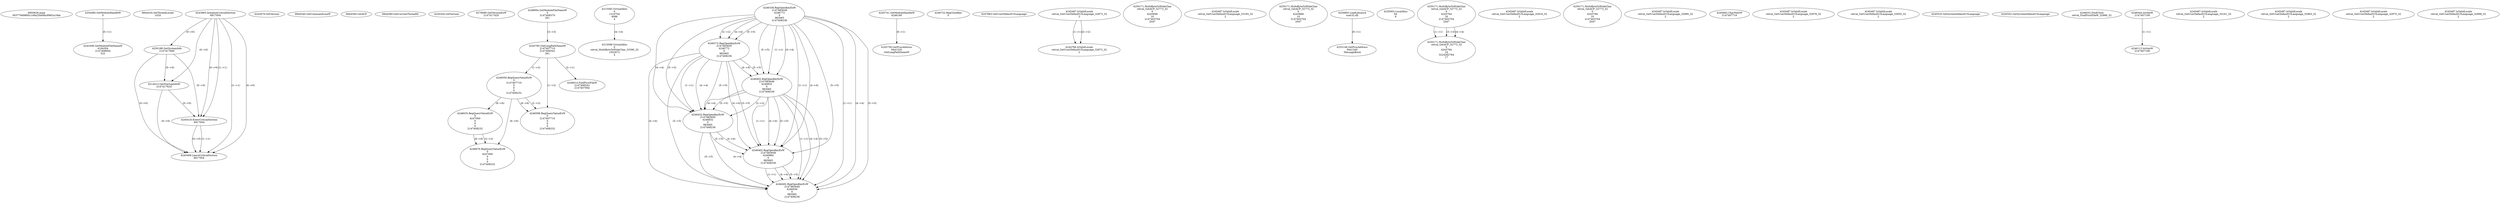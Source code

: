 // Global SCDG with merge call
digraph {
	0 [label="6850628.main
003778d9885c149a25b06bc8982a19ab"]
	1 [label="4254480.GetModuleHandleW
0"]
	2 [label="6844434.SetThreadLocale
1024"]
	3 [label="4243965.InitializeCriticalSection
6917004"]
	4 [label="4243979.GetVersion
"]
	5 [label="4250188.GetSystemInfo
2147417660"]
	3 -> 5 [label="(0-->0)"]
	6 [label="6844540.GetCommandLineW
"]
	7 [label="4214413.GetStartupInfoW
2147417624"]
	3 -> 7 [label="(0-->0)"]
	5 -> 7 [label="(0-->0)"]
	8 [label="6844560.GetACP
"]
	9 [label="6844580.GetCurrentThreadId
"]
	10 [label="4250204.GetVersion
"]
	11 [label="4276690.GetVersionExW
2147417420"]
	12 [label="4243306.GetModuleFileNameW
4194304
2147408904
522"]
	1 -> 12 [label="(0-->1)"]
	13 [label="4248064.GetModuleFileNameW
0
2147408370
261"]
	14 [label="4215383.VirtualAlloc
0
1310704
4096
4"]
	15 [label="4246338.RegOpenKeyExW
2147483649
4246772
0
983065
2147408236"]
	16 [label="4246372.RegOpenKeyExW
2147483650
4246772
0
983065
2147408236"]
	15 -> 16 [label="(2-->2)"]
	15 -> 16 [label="(4-->4)"]
	15 -> 16 [label="(5-->5)"]
	17 [label="4246402.RegOpenKeyExW
2147483649
4246832
0
983065
2147408236"]
	15 -> 17 [label="(1-->1)"]
	15 -> 17 [label="(4-->4)"]
	16 -> 17 [label="(4-->4)"]
	15 -> 17 [label="(5-->5)"]
	16 -> 17 [label="(5-->5)"]
	18 [label="4245741.GetModuleHandleW
4246160"]
	19 [label="4245758.GetProcAddress
9441320
GetLongPathNameW"]
	18 -> 19 [label="(0-->1)"]
	20 [label="4245785.GetLongPathNameW
2147407710
2147406542
261"]
	13 -> 20 [label="(3-->3)"]
	21 [label="4246556.RegQueryValueExW
0
2147407710
0
0
0
2147408232"]
	20 -> 21 [label="(1-->2)"]
	22 [label="4246599.RegQueryValueExW
0
2147407710
0
0
0
2147408232"]
	20 -> 22 [label="(1-->2)"]
	21 -> 22 [label="(2-->2)"]
	21 -> 22 [label="(6-->6)"]
	23 [label="4246722.RegCloseKey
0"]
	24 [label="4247883.GetUserDefaultUILanguage
"]
	25 [label="4245418.EnterCriticalSection
6917004"]
	3 -> 25 [label="(1-->1)"]
	3 -> 25 [label="(0-->0)"]
	5 -> 25 [label="(0-->0)"]
	7 -> 25 [label="(0-->0)"]
	26 [label="4245469.LeaveCriticalSection
6917004"]
	3 -> 26 [label="(1-->1)"]
	25 -> 26 [label="(1-->1)"]
	3 -> 26 [label="(0-->0)"]
	5 -> 26 [label="(0-->0)"]
	7 -> 26 [label="(0-->0)"]
	25 -> 26 [label="(0-->0)"]
	27 [label="4245487.IsValidLocale
retval_GetUserDefaultUILanguage_32873_32
2"]
	28 [label="4250171.MultiByteToWideChar
retval_GetACP_32773_32
0
4243948
10
2147403704
2047"]
	29 [label="4215588.VirtualAlloc
0
retval_MultiByteToWideChar_33390_32
1052672
4"]
	14 -> 29 [label="(4-->4)"]
	30 [label="4246635.RegQueryValueExW
0
4247000
0
0
0
2147408232"]
	21 -> 30 [label="(6-->6)"]
	31 [label="4246676.RegQueryValueExW
0
4247000
0
0
0
2147408232"]
	30 -> 31 [label="(2-->2)"]
	21 -> 31 [label="(6-->6)"]
	30 -> 31 [label="(6-->6)"]
	32 [label="4245487.IsValidLocale
retval_GetUserDefaultUILanguage_33193_32
2"]
	33 [label="4250171.MultiByteToWideChar
retval_GetACP_32773_32
0
4243868
10
2147403704
2047"]
	34 [label="4254893.LoadLibraryA
user32.dll"]
	35 [label="4255003.LocalAlloc
64
8"]
	36 [label="4255148.GetProcAddress
9441340
MessageBoxA"]
	34 -> 36 [label="(0-->1)"]
	37 [label="4250171.MultiByteToWideChar
retval_GetACP_32773_32
0
4243764
16
2147403704
2047"]
	38 [label="4250171.MultiByteToWideChar
retval_GetACP_32773_32
0
4243764
16
3224282764
17"]
	37 -> 38 [label="(1-->1)"]
	37 -> 38 [label="(3-->3)"]
	37 -> 38 [label="(4-->4)"]
	39 [label="4246432.RegOpenKeyExW
2147483650
4246832
0
983065
2147408236"]
	16 -> 39 [label="(1-->1)"]
	17 -> 39 [label="(2-->2)"]
	15 -> 39 [label="(4-->4)"]
	16 -> 39 [label="(4-->4)"]
	17 -> 39 [label="(4-->4)"]
	15 -> 39 [label="(5-->5)"]
	16 -> 39 [label="(5-->5)"]
	17 -> 39 [label="(5-->5)"]
	40 [label="4246462.RegOpenKeyExW
2147483649
4246884
0
983065
2147408236"]
	15 -> 40 [label="(1-->1)"]
	17 -> 40 [label="(1-->1)"]
	15 -> 40 [label="(4-->4)"]
	16 -> 40 [label="(4-->4)"]
	17 -> 40 [label="(4-->4)"]
	39 -> 40 [label="(4-->4)"]
	15 -> 40 [label="(5-->5)"]
	16 -> 40 [label="(5-->5)"]
	17 -> 40 [label="(5-->5)"]
	39 -> 40 [label="(5-->5)"]
	41 [label="4246492.RegOpenKeyExW
2147483649
4246936
0
983065
2147408236"]
	15 -> 41 [label="(1-->1)"]
	17 -> 41 [label="(1-->1)"]
	40 -> 41 [label="(1-->1)"]
	15 -> 41 [label="(4-->4)"]
	16 -> 41 [label="(4-->4)"]
	17 -> 41 [label="(4-->4)"]
	39 -> 41 [label="(4-->4)"]
	40 -> 41 [label="(4-->4)"]
	15 -> 41 [label="(5-->5)"]
	16 -> 41 [label="(5-->5)"]
	17 -> 41 [label="(5-->5)"]
	39 -> 41 [label="(5-->5)"]
	40 -> 41 [label="(5-->5)"]
	42 [label="4245487.IsValidLocale
retval_GetUserDefaultUILanguage_32919_32
2"]
	43 [label="4250171.MultiByteToWideChar
retval_GetACP_32773_32
0
4243784
10
2147403704
2047"]
	44 [label="4245487.IsValidLocale
retval_GetUserDefaultUILanguage_32890_32
2"]
	45 [label="4245683.CharNextW
2147407716"]
	46 [label="4245487.IsValidLocale
retval_GetUserDefaultUILanguage_32978_32
2"]
	47 [label="4245487.IsValidLocale
retval_GetUserDefaultUILanguage_33055_32
2"]
	48 [label="4244766.IsValidLocale
retval_GetUserDefaultUILanguage_32873_32
2"]
	27 -> 48 [label="(1-->1)"]
	27 -> 48 [label="(2-->2)"]
	49 [label="4245525.GetSystemDefaultUILanguage
"]
	50 [label="4245552.GetSystemDefaultUILanguage
"]
	51 [label="4246014.FindFirstFileW
2147406542
2147407064"]
	20 -> 51 [label="(2-->1)"]
	52 [label="4246032.FindClose
retval_FindFirstFileW_32866_32"]
	53 [label="4246044.lstrlenW
2147407108"]
	54 [label="4246113.lstrlenW
2147407108"]
	53 -> 54 [label="(1-->1)"]
	55 [label="4245487.IsValidLocale
retval_GetUserDefaultUILanguage_33161_32
2"]
	56 [label="4245487.IsValidLocale
retval_GetUserDefaultUILanguage_32963_32
2"]
	57 [label="4245487.IsValidLocale
retval_GetUserDefaultUILanguage_32975_32
2"]
	58 [label="4245487.IsValidLocale
retval_GetUserDefaultUILanguage_32998_32
2"]
}
